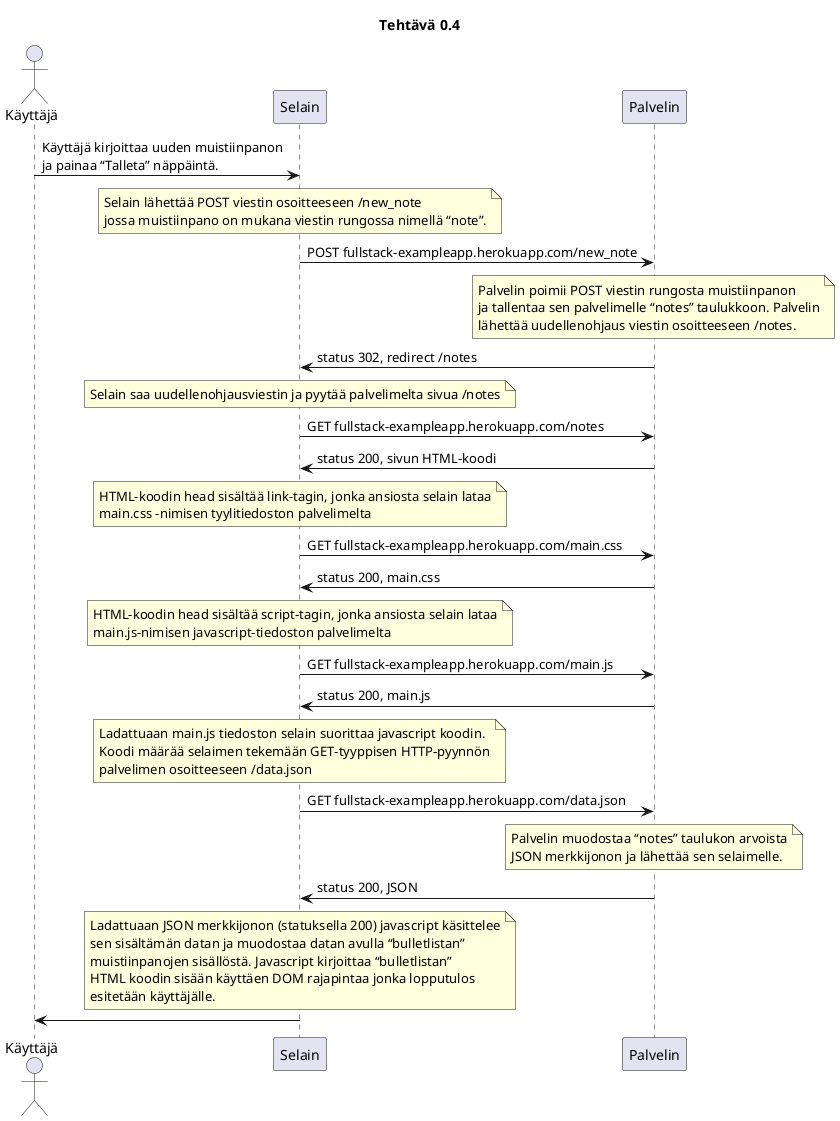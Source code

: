 @startuml
title Tehtävä 0.4

actor Käyttäjä

Käyttäjä->Selain: Käyttäjä kirjoittaa uuden muistiinpanon\nja painaa “Talleta” näppäintä.

note over Selain
 Selain lähettää POST viestin osoitteeseen /new_note
 jossa muistiinpano on mukana viestin rungossa nimellä “note”.
end note

Selain->Palvelin: POST fullstack-exampleapp.herokuapp.com/new_note

note over Palvelin
 Palvelin poimii POST viestin rungosta muistiinpanon
 ja tallentaa sen palvelimelle “notes” taulukkoon. Palvelin
 lähettää uudellenohjaus viestin osoitteeseen /notes.
end note

Palvelin->Selain: status 302, redirect /notes

note over Selain
 Selain saa uudellenohjausviestin ja pyytää palvelimelta sivua /notes
end note

Selain->Palvelin: GET fullstack-exampleapp.herokuapp.com/notes
Palvelin->Selain: status 200, sivun HTML-koodi

note over Selain
 HTML-koodin head sisältää link-tagin, jonka ansiosta selain lataa
 main.css -nimisen tyylitiedoston palvelimelta
end note

Selain->Palvelin: GET fullstack-exampleapp.herokuapp.com/main.css
Palvelin->Selain: status 200, main.css

note over Selain
 HTML-koodin head sisältää script-tagin, jonka ansiosta selain lataa
 main.js-nimisen javascript-tiedoston palvelimelta
end note

Selain->Palvelin: GET fullstack-exampleapp.herokuapp.com/main.js
Palvelin->Selain: status 200, main.js

note over Selain
 Ladattuaan main.js tiedoston selain suorittaa javascript koodin.
 Koodi määrää selaimen tekemään GET-tyyppisen HTTP-pyynnön
 palvelimen osoitteeseen /data.json
end note

Selain->Palvelin: GET fullstack-exampleapp.herokuapp.com/data.json
note over Palvelin
 Palvelin muodostaa “notes” taulukon arvoista
 JSON merkkijonon ja lähettää sen selaimelle.
end note
Palvelin->Selain: status 200, JSON

note over Selain
 Ladattuaan JSON merkkijonon (statuksella 200) javascript käsittelee
 sen sisältämän datan ja muodostaa datan avulla “bulletlistan”
 muistiinpanojen sisällöstä. Javascript kirjoittaa “bulletlistan”
 HTML koodin sisään käyttäen DOM rajapintaa jonka lopputulos
 esitetään käyttäjälle.
end note

Selain->Käyttäjä:
@enduml